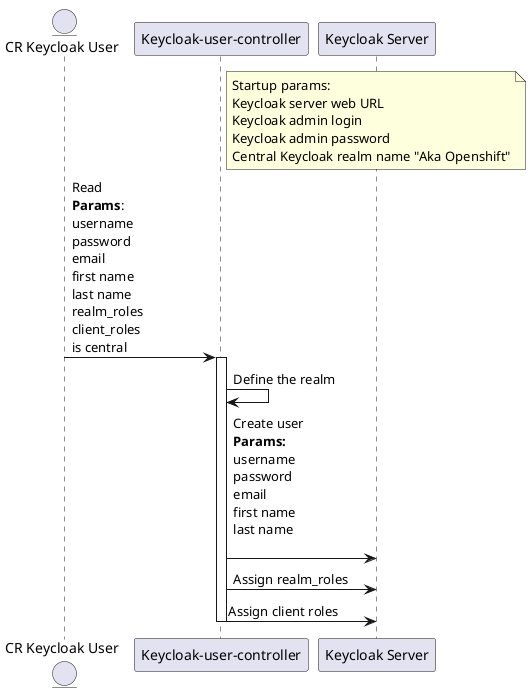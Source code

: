@startuml
entity "CR Keycloak User" as cr_user
participant "Keycloak-user-controller" as keycloak_user_controller
note right of keycloak_user_controller
Startup params:
Keycloak server web URL
Keycloak admin login
Keycloak admin password
Central Keycloak realm name "Aka Openshift"
end note
participant "Keycloak Server" as server


cr_user -> keycloak_user_controller: \
Read \n\
**Params**: \n\
username \n\
password \n\
email \n\
first name \n\
last name \n\
realm_roles \n\
client_roles \n\
is central

activate keycloak_user_controller

keycloak_user_controller -> keycloak_user_controller: Define the realm

keycloak_user_controller -> server: \
Create user \n\
**Params:** \n\
username \n\
password \n\
email \n\
first name \n\
last name \n\

keycloak_user_controller -> server: Assign realm_roles
keycloak_user_controller -> server: Assign client roles

deactivate keycloak_user_controller

@enduml